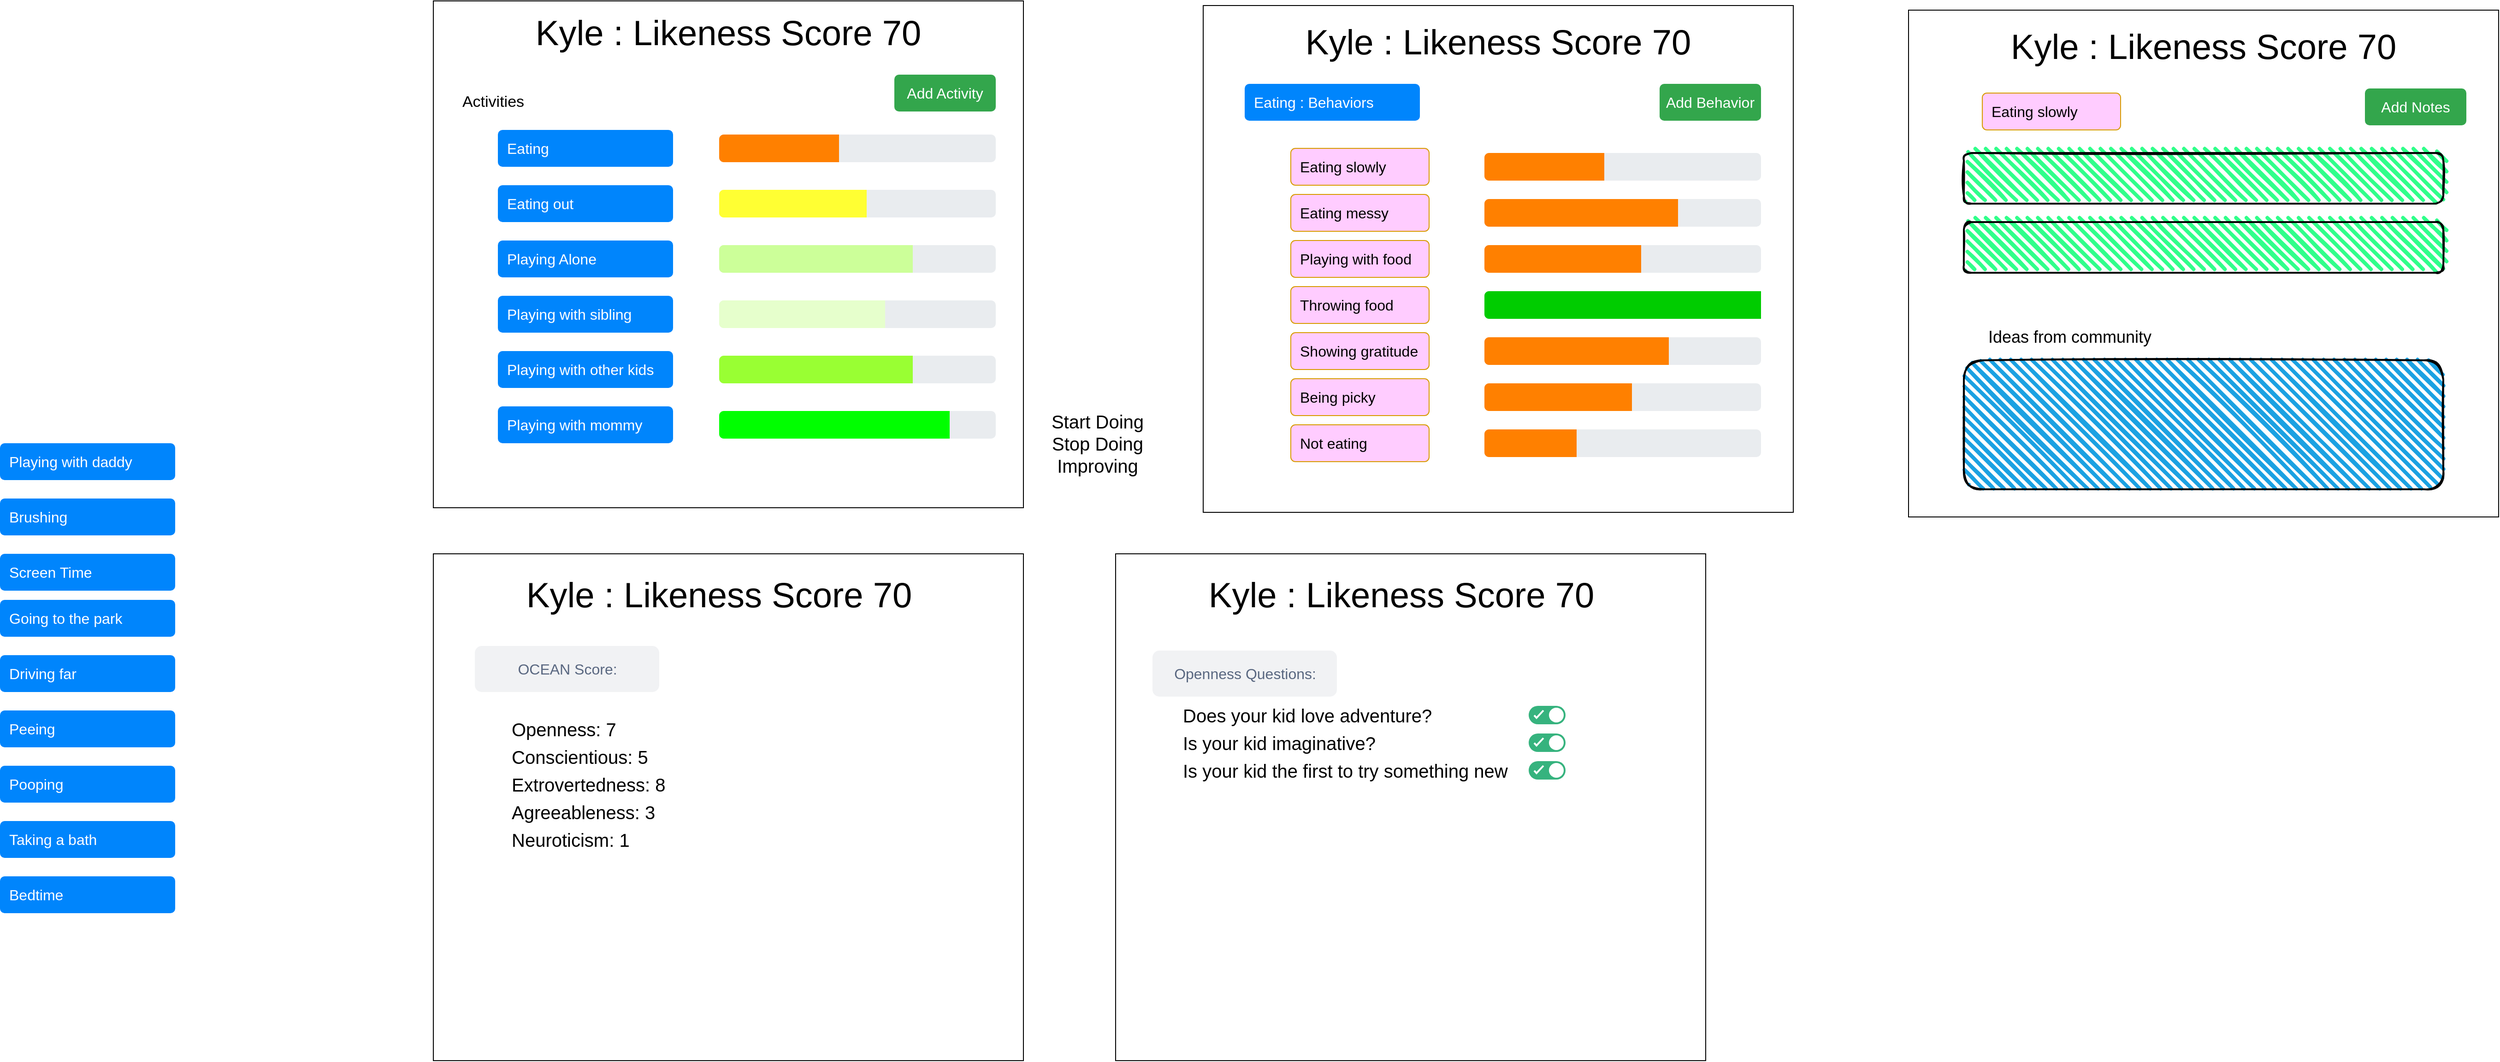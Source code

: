 <mxfile version="14.9.8" type="device"><diagram id="2Ogi_uhhsg7--yb27I0x" name="Page-1"><mxGraphModel dx="2292" dy="785" grid="1" gridSize="10" guides="1" tooltips="1" connect="1" arrows="1" fold="1" page="1" pageScale="1" pageWidth="850" pageHeight="1100" math="0" shadow="0"><root><mxCell id="0"/><mxCell id="1" parent="0"/><mxCell id="dnCyK_XR_Z8dYgOQ3MfR-3" value="" style="rounded=0;whiteSpace=wrap;html=1;" parent="1" vertex="1"><mxGeometry x="120" y="220" width="640" height="550" as="geometry"/></mxCell><mxCell id="dnCyK_XR_Z8dYgOQ3MfR-4" value="Kyle : Likeness Score 70" style="text;html=1;strokeColor=none;fillColor=none;align=center;verticalAlign=middle;whiteSpace=wrap;rounded=0;fontSize=38;" parent="1" vertex="1"><mxGeometry x="215" y="230" width="450" height="50" as="geometry"/></mxCell><mxCell id="dnCyK_XR_Z8dYgOQ3MfR-5" value="&lt;font style=&quot;font-size: 17px;&quot;&gt;Activities&lt;/font&gt;" style="text;html=1;strokeColor=none;fillColor=none;align=center;verticalAlign=middle;whiteSpace=wrap;rounded=0;fontSize=17;" parent="1" vertex="1"><mxGeometry x="165" y="320" width="40" height="20" as="geometry"/></mxCell><mxCell id="dnCyK_XR_Z8dYgOQ3MfR-21" value="Eating" style="html=1;shadow=0;dashed=0;shape=mxgraph.bootstrap.rrect;rSize=5;strokeColor=none;strokeWidth=1;fillColor=#0085FC;fontColor=#FFFFFF;whiteSpace=wrap;align=left;verticalAlign=middle;spacingLeft=5;fontStyle=0;fontSize=16;spacing=5;" parent="1" vertex="1"><mxGeometry x="190" y="360" width="190" height="40" as="geometry"/></mxCell><mxCell id="dnCyK_XR_Z8dYgOQ3MfR-22" value="Eating out" style="html=1;shadow=0;dashed=0;shape=mxgraph.bootstrap.rrect;rSize=5;strokeColor=none;strokeWidth=1;fillColor=#0085FC;fontColor=#FFFFFF;whiteSpace=wrap;align=left;verticalAlign=middle;spacingLeft=5;fontStyle=0;fontSize=16;spacing=5;" parent="1" vertex="1"><mxGeometry x="190" y="420" width="190" height="40" as="geometry"/></mxCell><mxCell id="dnCyK_XR_Z8dYgOQ3MfR-23" value="Playing Alone" style="html=1;shadow=0;dashed=0;shape=mxgraph.bootstrap.rrect;rSize=5;strokeColor=none;strokeWidth=1;fillColor=#0085FC;fontColor=#FFFFFF;whiteSpace=wrap;align=left;verticalAlign=middle;spacingLeft=5;fontStyle=0;fontSize=16;spacing=5;" parent="1" vertex="1"><mxGeometry x="190" y="480" width="190" height="40" as="geometry"/></mxCell><mxCell id="dnCyK_XR_Z8dYgOQ3MfR-24" value="Playing with sibling" style="html=1;shadow=0;dashed=0;shape=mxgraph.bootstrap.rrect;rSize=5;strokeColor=none;strokeWidth=1;fillColor=#0085FC;fontColor=#FFFFFF;whiteSpace=wrap;align=left;verticalAlign=middle;spacingLeft=5;fontStyle=0;fontSize=16;spacing=5;" parent="1" vertex="1"><mxGeometry x="190" y="540" width="190" height="40" as="geometry"/></mxCell><mxCell id="dnCyK_XR_Z8dYgOQ3MfR-25" value="Playing with other kids" style="html=1;shadow=0;dashed=0;shape=mxgraph.bootstrap.rrect;rSize=5;strokeColor=none;strokeWidth=1;fillColor=#0085FC;fontColor=#FFFFFF;whiteSpace=wrap;align=left;verticalAlign=middle;spacingLeft=5;fontStyle=0;fontSize=16;spacing=5;" parent="1" vertex="1"><mxGeometry x="190" y="600" width="190" height="40" as="geometry"/></mxCell><mxCell id="dnCyK_XR_Z8dYgOQ3MfR-26" value="Playing with mommy" style="html=1;shadow=0;dashed=0;shape=mxgraph.bootstrap.rrect;rSize=5;strokeColor=none;strokeWidth=1;fillColor=#0085FC;fontColor=#FFFFFF;whiteSpace=wrap;align=left;verticalAlign=middle;spacingLeft=5;fontStyle=0;fontSize=16;spacing=5;" parent="1" vertex="1"><mxGeometry x="190" y="660" width="190" height="40" as="geometry"/></mxCell><mxCell id="dnCyK_XR_Z8dYgOQ3MfR-27" value="Playing with daddy" style="html=1;shadow=0;dashed=0;shape=mxgraph.bootstrap.rrect;rSize=5;strokeColor=none;strokeWidth=1;fillColor=#0085FC;fontColor=#FFFFFF;whiteSpace=wrap;align=left;verticalAlign=middle;spacingLeft=5;fontStyle=0;fontSize=16;spacing=5;" parent="1" vertex="1"><mxGeometry x="-350" y="700" width="190" height="40" as="geometry"/></mxCell><mxCell id="dnCyK_XR_Z8dYgOQ3MfR-28" value="Brushing" style="html=1;shadow=0;dashed=0;shape=mxgraph.bootstrap.rrect;rSize=5;strokeColor=none;strokeWidth=1;fillColor=#0085FC;fontColor=#FFFFFF;whiteSpace=wrap;align=left;verticalAlign=middle;spacingLeft=5;fontStyle=0;fontSize=16;spacing=5;" parent="1" vertex="1"><mxGeometry x="-350" y="760" width="190" height="40" as="geometry"/></mxCell><mxCell id="dnCyK_XR_Z8dYgOQ3MfR-29" value="Screen Time" style="html=1;shadow=0;dashed=0;shape=mxgraph.bootstrap.rrect;rSize=5;strokeColor=none;strokeWidth=1;fillColor=#0085FC;fontColor=#FFFFFF;whiteSpace=wrap;align=left;verticalAlign=middle;spacingLeft=5;fontStyle=0;fontSize=16;spacing=5;" parent="1" vertex="1"><mxGeometry x="-350" y="820" width="190" height="40" as="geometry"/></mxCell><mxCell id="dnCyK_XR_Z8dYgOQ3MfR-30" value="Going to the park" style="html=1;shadow=0;dashed=0;shape=mxgraph.bootstrap.rrect;rSize=5;strokeColor=none;strokeWidth=1;fillColor=#0085FC;fontColor=#FFFFFF;whiteSpace=wrap;align=left;verticalAlign=middle;spacingLeft=5;fontStyle=0;fontSize=16;spacing=5;" parent="1" vertex="1"><mxGeometry x="-350" y="870" width="190" height="40" as="geometry"/></mxCell><mxCell id="dnCyK_XR_Z8dYgOQ3MfR-31" value="Driving far" style="html=1;shadow=0;dashed=0;shape=mxgraph.bootstrap.rrect;rSize=5;strokeColor=none;strokeWidth=1;fillColor=#0085FC;fontColor=#FFFFFF;whiteSpace=wrap;align=left;verticalAlign=middle;spacingLeft=5;fontStyle=0;fontSize=16;spacing=5;" parent="1" vertex="1"><mxGeometry x="-350" y="930" width="190" height="40" as="geometry"/></mxCell><mxCell id="dnCyK_XR_Z8dYgOQ3MfR-32" value="Peeing" style="html=1;shadow=0;dashed=0;shape=mxgraph.bootstrap.rrect;rSize=5;strokeColor=none;strokeWidth=1;fillColor=#0085FC;fontColor=#FFFFFF;whiteSpace=wrap;align=left;verticalAlign=middle;spacingLeft=5;fontStyle=0;fontSize=16;spacing=5;" parent="1" vertex="1"><mxGeometry x="-350" y="990" width="190" height="40" as="geometry"/></mxCell><mxCell id="dnCyK_XR_Z8dYgOQ3MfR-33" value="Pooping" style="html=1;shadow=0;dashed=0;shape=mxgraph.bootstrap.rrect;rSize=5;strokeColor=none;strokeWidth=1;fillColor=#0085FC;fontColor=#FFFFFF;whiteSpace=wrap;align=left;verticalAlign=middle;spacingLeft=5;fontStyle=0;fontSize=16;spacing=5;" parent="1" vertex="1"><mxGeometry x="-350" y="1050" width="190" height="40" as="geometry"/></mxCell><mxCell id="dnCyK_XR_Z8dYgOQ3MfR-34" value="Taking a bath" style="html=1;shadow=0;dashed=0;shape=mxgraph.bootstrap.rrect;rSize=5;strokeColor=none;strokeWidth=1;fillColor=#0085FC;fontColor=#FFFFFF;whiteSpace=wrap;align=left;verticalAlign=middle;spacingLeft=5;fontStyle=0;fontSize=16;spacing=5;" parent="1" vertex="1"><mxGeometry x="-350" y="1110" width="190" height="40" as="geometry"/></mxCell><mxCell id="dnCyK_XR_Z8dYgOQ3MfR-35" value="Bedtime" style="html=1;shadow=0;dashed=0;shape=mxgraph.bootstrap.rrect;rSize=5;strokeColor=none;strokeWidth=1;fillColor=#0085FC;fontColor=#FFFFFF;whiteSpace=wrap;align=left;verticalAlign=middle;spacingLeft=5;fontStyle=0;fontSize=16;spacing=5;" parent="1" vertex="1"><mxGeometry x="-350" y="1170" width="190" height="40" as="geometry"/></mxCell><mxCell id="dnCyK_XR_Z8dYgOQ3MfR-37" value="" style="html=1;shadow=0;dashed=0;shape=mxgraph.bootstrap.rrect;rSize=5;fillColor=#E9ECEF;strokeColor=none;fontSize=18;align=left;" parent="1" vertex="1"><mxGeometry x="430" y="365" width="300" height="30" as="geometry"/></mxCell><mxCell id="dnCyK_XR_Z8dYgOQ3MfR-38" value="" style="html=1;shadow=0;dashed=0;shape=mxgraph.bootstrap.leftButton;rSize=5;strokeColor=none;resizeHeight=1;fillColor=#FF8000;" parent="dnCyK_XR_Z8dYgOQ3MfR-37" vertex="1"><mxGeometry width="130" height="30" relative="1" as="geometry"/></mxCell><mxCell id="dnCyK_XR_Z8dYgOQ3MfR-39" value="" style="html=1;shadow=0;dashed=0;shape=mxgraph.bootstrap.rrect;rSize=5;fillColor=#E9ECEF;strokeColor=none;fontSize=18;align=left;" parent="1" vertex="1"><mxGeometry x="430" y="425" width="300" height="30" as="geometry"/></mxCell><mxCell id="dnCyK_XR_Z8dYgOQ3MfR-40" value="" style="html=1;shadow=0;dashed=0;shape=mxgraph.bootstrap.leftButton;rSize=5;strokeColor=none;resizeHeight=1;fillColor=#FFFF33;" parent="dnCyK_XR_Z8dYgOQ3MfR-39" vertex="1"><mxGeometry width="160" height="30" relative="1" as="geometry"/></mxCell><mxCell id="dnCyK_XR_Z8dYgOQ3MfR-41" value="" style="html=1;shadow=0;dashed=0;shape=mxgraph.bootstrap.rrect;rSize=5;fillColor=#E9ECEF;strokeColor=none;fontSize=18;align=left;" parent="1" vertex="1"><mxGeometry x="430" y="485" width="300" height="30" as="geometry"/></mxCell><mxCell id="dnCyK_XR_Z8dYgOQ3MfR-42" value="" style="html=1;shadow=0;dashed=0;shape=mxgraph.bootstrap.leftButton;rSize=5;strokeColor=none;resizeHeight=1;fillColor=#CCFF99;" parent="dnCyK_XR_Z8dYgOQ3MfR-41" vertex="1"><mxGeometry width="210" height="30" relative="1" as="geometry"/></mxCell><mxCell id="dnCyK_XR_Z8dYgOQ3MfR-43" value="" style="html=1;shadow=0;dashed=0;shape=mxgraph.bootstrap.rrect;rSize=5;fillColor=#E9ECEF;strokeColor=none;fontSize=18;align=left;" parent="1" vertex="1"><mxGeometry x="430" y="545" width="300" height="30" as="geometry"/></mxCell><mxCell id="dnCyK_XR_Z8dYgOQ3MfR-44" value="" style="html=1;shadow=0;dashed=0;shape=mxgraph.bootstrap.leftButton;rSize=5;strokeColor=none;resizeHeight=1;fillColor=#E6FFCC;" parent="dnCyK_XR_Z8dYgOQ3MfR-43" vertex="1"><mxGeometry width="180" height="30" relative="1" as="geometry"><mxPoint as="offset"/></mxGeometry></mxCell><mxCell id="dnCyK_XR_Z8dYgOQ3MfR-45" value="" style="html=1;shadow=0;dashed=0;shape=mxgraph.bootstrap.rrect;rSize=5;fillColor=#E9ECEF;strokeColor=none;fontSize=18;align=left;" parent="1" vertex="1"><mxGeometry x="430" y="605" width="300" height="30" as="geometry"/></mxCell><mxCell id="dnCyK_XR_Z8dYgOQ3MfR-46" value="" style="html=1;shadow=0;dashed=0;shape=mxgraph.bootstrap.leftButton;rSize=5;strokeColor=none;resizeHeight=1;fillColor=#99FF33;" parent="dnCyK_XR_Z8dYgOQ3MfR-45" vertex="1"><mxGeometry width="210" height="30" relative="1" as="geometry"/></mxCell><mxCell id="dnCyK_XR_Z8dYgOQ3MfR-47" value="" style="html=1;shadow=0;dashed=0;shape=mxgraph.bootstrap.rrect;rSize=5;fillColor=#E9ECEF;strokeColor=none;fontSize=18;align=left;" parent="1" vertex="1"><mxGeometry x="430" y="665" width="300" height="30" as="geometry"/></mxCell><mxCell id="dnCyK_XR_Z8dYgOQ3MfR-48" value="" style="html=1;shadow=0;dashed=0;shape=mxgraph.bootstrap.leftButton;rSize=5;strokeColor=none;resizeHeight=1;fillColor=#00FF00;" parent="dnCyK_XR_Z8dYgOQ3MfR-47" vertex="1"><mxGeometry width="250" height="30" relative="1" as="geometry"/></mxCell><mxCell id="dnCyK_XR_Z8dYgOQ3MfR-50" value="Add Activity" style="html=1;shadow=0;dashed=0;shape=mxgraph.bootstrap.rrect;rSize=5;strokeColor=none;strokeWidth=1;fillColor=#33A64C;fontColor=#FFFFFF;whiteSpace=wrap;align=center;verticalAlign=middle;spacingLeft=0;fontStyle=0;fontSize=16;spacing=5;" parent="1" vertex="1"><mxGeometry x="620" y="300" width="110" height="40" as="geometry"/></mxCell><mxCell id="dnCyK_XR_Z8dYgOQ3MfR-51" value="" style="rounded=0;whiteSpace=wrap;html=1;" parent="1" vertex="1"><mxGeometry x="955" y="225" width="640" height="550" as="geometry"/></mxCell><mxCell id="dnCyK_XR_Z8dYgOQ3MfR-52" value="Kyle : Likeness Score 70" style="text;html=1;strokeColor=none;fillColor=none;align=center;verticalAlign=middle;whiteSpace=wrap;rounded=0;fontSize=38;" parent="1" vertex="1"><mxGeometry x="1050" y="240" width="450" height="50" as="geometry"/></mxCell><mxCell id="dnCyK_XR_Z8dYgOQ3MfR-54" value="Eating : Behaviors" style="html=1;shadow=0;dashed=0;shape=mxgraph.bootstrap.rrect;rSize=5;strokeColor=none;strokeWidth=1;fillColor=#0085FC;fontColor=#FFFFFF;whiteSpace=wrap;align=left;verticalAlign=middle;spacingLeft=5;fontStyle=0;fontSize=16;spacing=5;" parent="1" vertex="1"><mxGeometry x="1000" y="310" width="190" height="40" as="geometry"/></mxCell><mxCell id="dnCyK_XR_Z8dYgOQ3MfR-55" value="Eating slowly" style="html=1;shadow=0;dashed=0;shape=mxgraph.bootstrap.rrect;rSize=5;strokeColor=#d79b00;strokeWidth=1;whiteSpace=wrap;align=left;verticalAlign=middle;spacingLeft=5;fontStyle=0;fontSize=16;spacing=5;fillColor=#FFCCFF;" parent="1" vertex="1"><mxGeometry x="1050" y="380" width="150" height="40" as="geometry"/></mxCell><mxCell id="dnCyK_XR_Z8dYgOQ3MfR-56" value="Eating messy" style="html=1;shadow=0;dashed=0;shape=mxgraph.bootstrap.rrect;rSize=5;strokeColor=#d79b00;strokeWidth=1;whiteSpace=wrap;align=left;verticalAlign=middle;spacingLeft=5;fontStyle=0;fontSize=16;spacing=5;fillColor=#FFCCFF;" parent="1" vertex="1"><mxGeometry x="1050" y="430" width="150" height="40" as="geometry"/></mxCell><mxCell id="dnCyK_XR_Z8dYgOQ3MfR-57" value="Playing with food" style="html=1;shadow=0;dashed=0;shape=mxgraph.bootstrap.rrect;rSize=5;strokeColor=#d79b00;strokeWidth=1;whiteSpace=wrap;align=left;verticalAlign=middle;spacingLeft=5;fontStyle=0;fontSize=16;spacing=5;fillColor=#FFCCFF;" parent="1" vertex="1"><mxGeometry x="1050" y="480" width="150" height="40" as="geometry"/></mxCell><mxCell id="dnCyK_XR_Z8dYgOQ3MfR-58" value="Throwing food" style="html=1;shadow=0;dashed=0;shape=mxgraph.bootstrap.rrect;rSize=5;strokeColor=#d79b00;strokeWidth=1;whiteSpace=wrap;align=left;verticalAlign=middle;spacingLeft=5;fontStyle=0;fontSize=16;spacing=5;fillColor=#FFCCFF;" parent="1" vertex="1"><mxGeometry x="1050" y="530" width="150" height="40" as="geometry"/></mxCell><mxCell id="dnCyK_XR_Z8dYgOQ3MfR-59" value="Showing gratitude" style="html=1;shadow=0;dashed=0;shape=mxgraph.bootstrap.rrect;rSize=5;strokeColor=#d79b00;strokeWidth=1;whiteSpace=wrap;align=left;verticalAlign=middle;spacingLeft=5;fontStyle=0;fontSize=16;spacing=5;fillColor=#FFCCFF;" parent="1" vertex="1"><mxGeometry x="1050" y="580" width="150" height="40" as="geometry"/></mxCell><mxCell id="dnCyK_XR_Z8dYgOQ3MfR-60" value="Being picky" style="html=1;shadow=0;dashed=0;shape=mxgraph.bootstrap.rrect;rSize=5;strokeColor=#d79b00;strokeWidth=1;whiteSpace=wrap;align=left;verticalAlign=middle;spacingLeft=5;fontStyle=0;fontSize=16;spacing=5;fillColor=#FFCCFF;" parent="1" vertex="1"><mxGeometry x="1050" y="630" width="150" height="40" as="geometry"/></mxCell><mxCell id="dnCyK_XR_Z8dYgOQ3MfR-61" value="Not eating" style="html=1;shadow=0;dashed=0;shape=mxgraph.bootstrap.rrect;rSize=5;strokeColor=#d79b00;strokeWidth=1;whiteSpace=wrap;align=left;verticalAlign=middle;spacingLeft=5;fontStyle=0;fontSize=16;spacing=5;fillColor=#FFCCFF;" parent="1" vertex="1"><mxGeometry x="1050" y="680" width="150" height="40" as="geometry"/></mxCell><mxCell id="dnCyK_XR_Z8dYgOQ3MfR-62" value="" style="html=1;shadow=0;dashed=0;shape=mxgraph.bootstrap.rrect;rSize=5;fillColor=#E9ECEF;strokeColor=none;fontSize=18;align=left;" parent="1" vertex="1"><mxGeometry x="1260" y="385" width="300" height="30" as="geometry"/></mxCell><mxCell id="dnCyK_XR_Z8dYgOQ3MfR-63" value="" style="html=1;shadow=0;dashed=0;shape=mxgraph.bootstrap.leftButton;rSize=5;strokeColor=none;resizeHeight=1;fillColor=#FF8000;" parent="dnCyK_XR_Z8dYgOQ3MfR-62" vertex="1"><mxGeometry width="130" height="30" relative="1" as="geometry"/></mxCell><mxCell id="dnCyK_XR_Z8dYgOQ3MfR-64" value="" style="html=1;shadow=0;dashed=0;shape=mxgraph.bootstrap.rrect;rSize=5;fillColor=#E9ECEF;strokeColor=none;fontSize=18;align=left;" parent="1" vertex="1"><mxGeometry x="1260" y="435" width="300" height="30" as="geometry"/></mxCell><mxCell id="dnCyK_XR_Z8dYgOQ3MfR-65" value="" style="html=1;shadow=0;dashed=0;shape=mxgraph.bootstrap.leftButton;rSize=5;strokeColor=none;resizeHeight=1;fillColor=#FF8000;" parent="dnCyK_XR_Z8dYgOQ3MfR-64" vertex="1"><mxGeometry width="210" height="30" relative="1" as="geometry"/></mxCell><mxCell id="dnCyK_XR_Z8dYgOQ3MfR-66" value="" style="html=1;shadow=0;dashed=0;shape=mxgraph.bootstrap.rrect;rSize=5;fillColor=#E9ECEF;strokeColor=none;fontSize=18;align=left;" parent="1" vertex="1"><mxGeometry x="1260" y="485" width="300" height="30" as="geometry"/></mxCell><mxCell id="dnCyK_XR_Z8dYgOQ3MfR-67" value="" style="html=1;shadow=0;dashed=0;shape=mxgraph.bootstrap.leftButton;rSize=5;strokeColor=none;resizeHeight=1;fillColor=#FF8000;" parent="dnCyK_XR_Z8dYgOQ3MfR-66" vertex="1"><mxGeometry width="170" height="30" relative="1" as="geometry"/></mxCell><mxCell id="dnCyK_XR_Z8dYgOQ3MfR-68" value="" style="html=1;shadow=0;dashed=0;shape=mxgraph.bootstrap.rrect;rSize=5;fillColor=#E9ECEF;strokeColor=none;fontSize=18;align=left;" parent="1" vertex="1"><mxGeometry x="1260" y="535" width="300" height="30" as="geometry"/></mxCell><mxCell id="dnCyK_XR_Z8dYgOQ3MfR-69" value="" style="html=1;shadow=0;dashed=0;shape=mxgraph.bootstrap.leftButton;rSize=5;strokeColor=none;resizeHeight=1;fillColor=#00CC00;" parent="dnCyK_XR_Z8dYgOQ3MfR-68" vertex="1"><mxGeometry width="300" height="30" relative="1" as="geometry"/></mxCell><mxCell id="dnCyK_XR_Z8dYgOQ3MfR-70" value="" style="html=1;shadow=0;dashed=0;shape=mxgraph.bootstrap.rrect;rSize=5;fillColor=#E9ECEF;strokeColor=none;fontSize=18;align=left;" parent="1" vertex="1"><mxGeometry x="1260" y="585" width="300" height="30" as="geometry"/></mxCell><mxCell id="dnCyK_XR_Z8dYgOQ3MfR-71" value="" style="html=1;shadow=0;dashed=0;shape=mxgraph.bootstrap.leftButton;rSize=5;strokeColor=none;resizeHeight=1;fillColor=#FF8000;" parent="dnCyK_XR_Z8dYgOQ3MfR-70" vertex="1"><mxGeometry width="200" height="30" relative="1" as="geometry"/></mxCell><mxCell id="dnCyK_XR_Z8dYgOQ3MfR-72" value="" style="html=1;shadow=0;dashed=0;shape=mxgraph.bootstrap.rrect;rSize=5;fillColor=#E9ECEF;strokeColor=none;fontSize=18;align=left;" parent="1" vertex="1"><mxGeometry x="1260" y="635" width="300" height="30" as="geometry"/></mxCell><mxCell id="dnCyK_XR_Z8dYgOQ3MfR-73" value="" style="html=1;shadow=0;dashed=0;shape=mxgraph.bootstrap.leftButton;rSize=5;strokeColor=none;resizeHeight=1;fillColor=#FF8000;" parent="dnCyK_XR_Z8dYgOQ3MfR-72" vertex="1"><mxGeometry width="160" height="30" relative="1" as="geometry"/></mxCell><mxCell id="dnCyK_XR_Z8dYgOQ3MfR-74" value="" style="html=1;shadow=0;dashed=0;shape=mxgraph.bootstrap.rrect;rSize=5;fillColor=#E9ECEF;strokeColor=none;fontSize=18;align=left;" parent="1" vertex="1"><mxGeometry x="1260" y="685" width="300" height="30" as="geometry"/></mxCell><mxCell id="dnCyK_XR_Z8dYgOQ3MfR-75" value="" style="html=1;shadow=0;dashed=0;shape=mxgraph.bootstrap.leftButton;rSize=5;strokeColor=none;resizeHeight=1;fillColor=#FF8000;" parent="dnCyK_XR_Z8dYgOQ3MfR-74" vertex="1"><mxGeometry width="100" height="30" relative="1" as="geometry"/></mxCell><mxCell id="dnCyK_XR_Z8dYgOQ3MfR-76" value="Add Behavior" style="html=1;shadow=0;dashed=0;shape=mxgraph.bootstrap.rrect;rSize=5;strokeColor=none;strokeWidth=1;fillColor=#33A64C;fontColor=#FFFFFF;whiteSpace=wrap;align=center;verticalAlign=middle;spacingLeft=0;fontStyle=0;fontSize=16;spacing=5;" parent="1" vertex="1"><mxGeometry x="1450" y="310" width="110" height="40" as="geometry"/></mxCell><mxCell id="dnCyK_XR_Z8dYgOQ3MfR-77" value="" style="rounded=0;whiteSpace=wrap;html=1;" parent="1" vertex="1"><mxGeometry x="1720" y="230" width="640" height="550" as="geometry"/></mxCell><mxCell id="dnCyK_XR_Z8dYgOQ3MfR-78" value="Kyle : Likeness Score 70" style="text;html=1;strokeColor=none;fillColor=none;align=center;verticalAlign=middle;whiteSpace=wrap;rounded=0;fontSize=38;" parent="1" vertex="1"><mxGeometry x="1815" y="245" width="450" height="50" as="geometry"/></mxCell><mxCell id="dnCyK_XR_Z8dYgOQ3MfR-80" value="Add Notes" style="html=1;shadow=0;dashed=0;shape=mxgraph.bootstrap.rrect;rSize=5;strokeColor=none;strokeWidth=1;fillColor=#33A64C;fontColor=#FFFFFF;whiteSpace=wrap;align=center;verticalAlign=middle;spacingLeft=0;fontStyle=0;fontSize=16;spacing=5;" parent="1" vertex="1"><mxGeometry x="2215" y="315" width="110" height="40" as="geometry"/></mxCell><mxCell id="dnCyK_XR_Z8dYgOQ3MfR-81" value="Eating slowly" style="html=1;shadow=0;dashed=0;shape=mxgraph.bootstrap.rrect;rSize=5;strokeColor=#d79b00;strokeWidth=1;whiteSpace=wrap;align=left;verticalAlign=middle;spacingLeft=5;fontStyle=0;fontSize=16;spacing=5;fillColor=#FFCCFF;" parent="1" vertex="1"><mxGeometry x="1800" y="320" width="150" height="40" as="geometry"/></mxCell><mxCell id="dnCyK_XR_Z8dYgOQ3MfR-82" value="" style="rounded=1;whiteSpace=wrap;html=1;strokeWidth=2;fillWeight=4;hachureGap=8;hachureAngle=45;fillColor=#1ba1e2;sketch=1;fontSize=18;align=left;" parent="1" vertex="1"><mxGeometry x="1780" y="610" width="520" height="140" as="geometry"/></mxCell><mxCell id="dnCyK_XR_Z8dYgOQ3MfR-83" value="Ideas from community" style="text;html=1;strokeColor=none;fillColor=none;align=center;verticalAlign=middle;whiteSpace=wrap;rounded=0;fontSize=18;" parent="1" vertex="1"><mxGeometry x="1780" y="575" width="230" height="20" as="geometry"/></mxCell><mxCell id="dnCyK_XR_Z8dYgOQ3MfR-84" value="" style="rounded=1;whiteSpace=wrap;html=1;strokeWidth=2;fillWeight=4;hachureGap=8;hachureAngle=45;sketch=1;fontSize=18;align=left;fillColor=#30FF8A;" parent="1" vertex="1"><mxGeometry x="1780" y="385" width="520" height="55" as="geometry"/></mxCell><mxCell id="dnCyK_XR_Z8dYgOQ3MfR-85" value="" style="rounded=1;whiteSpace=wrap;html=1;strokeWidth=2;fillWeight=4;hachureGap=8;hachureAngle=45;sketch=1;fontSize=18;align=left;fillColor=#30FF8A;" parent="1" vertex="1"><mxGeometry x="1780" y="460" width="520" height="55" as="geometry"/></mxCell><mxCell id="9gbwRAGAYAgFAVZqT_Ig-1" value="Start Doing&lt;br style=&quot;font-size: 20px;&quot;&gt;Stop Doing&lt;br style=&quot;font-size: 20px;&quot;&gt;Improving" style="text;html=1;align=center;verticalAlign=middle;resizable=0;points=[];autosize=1;strokeColor=none;fontSize=20;" vertex="1" parent="1"><mxGeometry x="780" y="660" width="120" height="80" as="geometry"/></mxCell><mxCell id="9gbwRAGAYAgFAVZqT_Ig-2" value="" style="rounded=0;whiteSpace=wrap;html=1;" vertex="1" parent="1"><mxGeometry x="120" y="820" width="640" height="550" as="geometry"/></mxCell><mxCell id="9gbwRAGAYAgFAVZqT_Ig-3" value="Kyle : Likeness Score 70" style="text;html=1;strokeColor=none;fillColor=none;align=center;verticalAlign=middle;whiteSpace=wrap;rounded=0;fontSize=38;" vertex="1" parent="1"><mxGeometry x="205" y="840" width="450" height="50" as="geometry"/></mxCell><mxCell id="9gbwRAGAYAgFAVZqT_Ig-24" value="OCEAN Score:" style="rounded=1;align=center;fillColor=#F1F2F4;strokeColor=none;html=1;fontColor=#596780;fontSize=16;" vertex="1" parent="1"><mxGeometry x="165" y="920" width="200" height="50" as="geometry"/></mxCell><mxCell id="9gbwRAGAYAgFAVZqT_Ig-25" value="Openness: 7" style="text;html=1;strokeColor=none;fillColor=none;align=left;verticalAlign=middle;whiteSpace=wrap;rounded=0;fontSize=20;spacingLeft=6;" vertex="1" parent="1"><mxGeometry x="197" y="1000" width="285" height="20" as="geometry"/></mxCell><mxCell id="9gbwRAGAYAgFAVZqT_Ig-26" value="Conscientious: 5" style="text;html=1;strokeColor=none;fillColor=none;align=left;verticalAlign=middle;whiteSpace=wrap;rounded=0;fontSize=20;spacingLeft=6;" vertex="1" parent="1"><mxGeometry x="197" y="1030" width="285" height="20" as="geometry"/></mxCell><mxCell id="9gbwRAGAYAgFAVZqT_Ig-27" value="Extrovertedness: 8" style="text;html=1;strokeColor=none;fillColor=none;align=left;verticalAlign=middle;whiteSpace=wrap;rounded=0;fontSize=20;spacingLeft=6;" vertex="1" parent="1"><mxGeometry x="197" y="1060" width="285" height="20" as="geometry"/></mxCell><mxCell id="9gbwRAGAYAgFAVZqT_Ig-28" value="Agreeableness: 3" style="text;html=1;strokeColor=none;fillColor=none;align=left;verticalAlign=middle;whiteSpace=wrap;rounded=0;fontSize=20;spacingLeft=6;" vertex="1" parent="1"><mxGeometry x="197" y="1090" width="285" height="20" as="geometry"/></mxCell><mxCell id="9gbwRAGAYAgFAVZqT_Ig-29" value="Neuroticism: 1" style="text;html=1;strokeColor=none;fillColor=none;align=left;verticalAlign=middle;whiteSpace=wrap;rounded=0;fontSize=20;spacingLeft=6;" vertex="1" parent="1"><mxGeometry x="197" y="1120" width="285" height="20" as="geometry"/></mxCell><mxCell id="9gbwRAGAYAgFAVZqT_Ig-30" value="" style="rounded=0;whiteSpace=wrap;html=1;" vertex="1" parent="1"><mxGeometry x="860" y="820" width="640" height="550" as="geometry"/></mxCell><mxCell id="9gbwRAGAYAgFAVZqT_Ig-31" value="Kyle : Likeness Score 70" style="text;html=1;strokeColor=none;fillColor=none;align=center;verticalAlign=middle;whiteSpace=wrap;rounded=0;fontSize=38;" vertex="1" parent="1"><mxGeometry x="945" y="840" width="450" height="50" as="geometry"/></mxCell><mxCell id="9gbwRAGAYAgFAVZqT_Ig-4" value="Openness Questions:" style="rounded=1;align=center;fillColor=#F1F2F4;strokeColor=none;html=1;fontColor=#596780;fontSize=16;" vertex="1" parent="1"><mxGeometry x="900" y="925" width="200" height="50" as="geometry"/></mxCell><mxCell id="9gbwRAGAYAgFAVZqT_Ig-8" value="" style="fillColor=#36B37E;strokeColor=none;rounded=1;arcSize=50;fontSize=20;" vertex="1" parent="1"><mxGeometry x="1308" y="985" width="40" height="20" as="geometry"/></mxCell><mxCell id="9gbwRAGAYAgFAVZqT_Ig-9" value="" style="shape=ellipse;strokeColor=none;fillColor=#ffffff" vertex="1" parent="9gbwRAGAYAgFAVZqT_Ig-8"><mxGeometry x="1" y="0.5" width="16" height="16" relative="1" as="geometry"><mxPoint x="-18" y="-8" as="offset"/></mxGeometry></mxCell><mxCell id="9gbwRAGAYAgFAVZqT_Ig-10" value="" style="html=1;shadow=0;dashed=0;shape=mxgraph.atlassian.check;strokeColor=#ffffff;strokeWidth=2" vertex="1" parent="9gbwRAGAYAgFAVZqT_Ig-8"><mxGeometry y="0.5" width="10" height="8" relative="1" as="geometry"><mxPoint x="6" y="-5" as="offset"/></mxGeometry></mxCell><mxCell id="9gbwRAGAYAgFAVZqT_Ig-11" value="Does your kid love adventure?" style="text;html=1;strokeColor=none;fillColor=none;align=left;verticalAlign=middle;whiteSpace=wrap;rounded=0;fontSize=20;spacingLeft=6;" vertex="1" parent="1"><mxGeometry x="925" y="985" width="285" height="20" as="geometry"/></mxCell><mxCell id="9gbwRAGAYAgFAVZqT_Ig-12" value="" style="fillColor=#36B37E;strokeColor=none;rounded=1;arcSize=50;fontSize=20;" vertex="1" parent="1"><mxGeometry x="1308" y="1015" width="40" height="20" as="geometry"/></mxCell><mxCell id="9gbwRAGAYAgFAVZqT_Ig-13" value="" style="shape=ellipse;strokeColor=none;fillColor=#ffffff" vertex="1" parent="9gbwRAGAYAgFAVZqT_Ig-12"><mxGeometry x="1" y="0.5" width="16" height="16" relative="1" as="geometry"><mxPoint x="-18" y="-8" as="offset"/></mxGeometry></mxCell><mxCell id="9gbwRAGAYAgFAVZqT_Ig-14" value="" style="html=1;shadow=0;dashed=0;shape=mxgraph.atlassian.check;strokeColor=#ffffff;strokeWidth=2" vertex="1" parent="9gbwRAGAYAgFAVZqT_Ig-12"><mxGeometry y="0.5" width="10" height="8" relative="1" as="geometry"><mxPoint x="6" y="-5" as="offset"/></mxGeometry></mxCell><mxCell id="9gbwRAGAYAgFAVZqT_Ig-15" value="Is your kid imaginative?&lt;span style=&quot;color: rgba(0 , 0 , 0 , 0) ; font-family: monospace ; font-size: 0px&quot;&gt;%3CmxGraphModel%3E%3Croot%3E%3CmxCell%20id%3D%220%22%2F%3E%3CmxCell%20id%3D%221%22%20parent%3D%220%22%2F%3E%3CmxCell%20id%3D%222%22%20value%3D%22%22%20style%3D%22fillColor%3D%2336B37E%3BstrokeColor%3Dnone%3Brounded%3D1%3BarcSize%3D50%3BfontSize%3D20%3B%22%20vertex%3D%221%22%20parent%3D%221%22%3E%3CmxGeometry%20x%3D%22490%22%20y%3D%22980%22%20width%3D%2240%22%20height%3D%2220%22%20as%3D%22geometry%22%2F%3E%3C%2FmxCell%3E%3CmxCell%20id%3D%223%22%20value%3D%22%22%20style%3D%22shape%3Dellipse%3BstrokeColor%3Dnone%3BfillColor%3D%23ffffff%22%20vertex%3D%221%22%20parent%3D%222%22%3E%3CmxGeometry%20x%3D%221%22%20y%3D%220.5%22%20width%3D%2216%22%20height%3D%2216%22%20relative%3D%221%22%20as%3D%22geometry%22%3E%3CmxPoint%20x%3D%22-18%22%20y%3D%22-8%22%20as%3D%22offset%22%2F%3E%3C%2FmxGeometry%3E%3C%2FmxCell%3E%3CmxCell%20id%3D%224%22%20value%3D%22%22%20style%3D%22html%3D1%3Bshadow%3D0%3Bdashed%3D0%3Bshape%3Dmxgraph.atlassian.check%3BstrokeColor%3D%23ffffff%3BstrokeWidth%3D2%22%20vertex%3D%221%22%20parent%3D%222%22%3E%3CmxGeometry%20y%3D%220.5%22%20width%3D%2210%22%20height%3D%228%22%20relative%3D%221%22%20as%3D%22geometry%22%3E%3CmxPoint%20x%3D%226%22%20y%3D%22-5%22%20as%3D%22offset%22%2F%3E%3C%2FmxGeometry%3E%3C%2FmxCell%3E%3CmxCell%20id%3D%225%22%20value%3D%22Does%20your%20kid%20love%20adventure%3F%22%20style%3D%22text%3Bhtml%3D1%3BstrokeColor%3Dnone%3BfillColor%3Dnone%3Balign%3Dcenter%3BverticalAlign%3Dmiddle%3BwhiteSpace%3Dwrap%3Brounded%3D0%3BfontSize%3D20%3B%22%20vertex%3D%221%22%20parent%3D%221%22%3E%3CmxGeometry%20x%3D%22190%22%20y%3D%22980%22%20width%3D%22285%22%20height%3D%2220%22%20as%3D%22geometry%22%2F%3E%3C%2FmxCell%3E%3C%2Froot%3E%3C%2FmxGraphModel%3E&lt;/span&gt;" style="text;html=1;strokeColor=none;fillColor=none;align=left;verticalAlign=middle;whiteSpace=wrap;rounded=0;fontSize=20;spacingLeft=6;" vertex="1" parent="1"><mxGeometry x="925" y="1015" width="285" height="20" as="geometry"/></mxCell><mxCell id="9gbwRAGAYAgFAVZqT_Ig-16" value="" style="fillColor=#36B37E;strokeColor=none;rounded=1;arcSize=50;fontSize=20;" vertex="1" parent="1"><mxGeometry x="1308" y="1045" width="40" height="20" as="geometry"/></mxCell><mxCell id="9gbwRAGAYAgFAVZqT_Ig-17" value="" style="shape=ellipse;strokeColor=none;fillColor=#ffffff" vertex="1" parent="9gbwRAGAYAgFAVZqT_Ig-16"><mxGeometry x="1" y="0.5" width="16" height="16" relative="1" as="geometry"><mxPoint x="-18" y="-8" as="offset"/></mxGeometry></mxCell><mxCell id="9gbwRAGAYAgFAVZqT_Ig-18" value="" style="html=1;shadow=0;dashed=0;shape=mxgraph.atlassian.check;strokeColor=#ffffff;strokeWidth=2" vertex="1" parent="9gbwRAGAYAgFAVZqT_Ig-16"><mxGeometry y="0.5" width="10" height="8" relative="1" as="geometry"><mxPoint x="6" y="-5" as="offset"/></mxGeometry></mxCell><mxCell id="9gbwRAGAYAgFAVZqT_Ig-19" value="Is your kid the first to try something new" style="text;html=1;strokeColor=none;fillColor=none;align=left;verticalAlign=middle;whiteSpace=wrap;rounded=0;fontSize=20;spacingLeft=6;" vertex="1" parent="1"><mxGeometry x="925" y="1045" width="370" height="20" as="geometry"/></mxCell></root></mxGraphModel></diagram></mxfile>